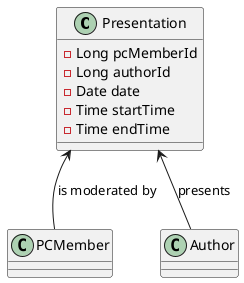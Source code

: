 @startuml

class Presentation {
    - Long pcMemberId
    - Long authorId
    - Date date
    - Time startTime
    - Time endTime
}

Presentation <-- PCMember : is moderated by
Presentation <-- Author : presents

@enduml
